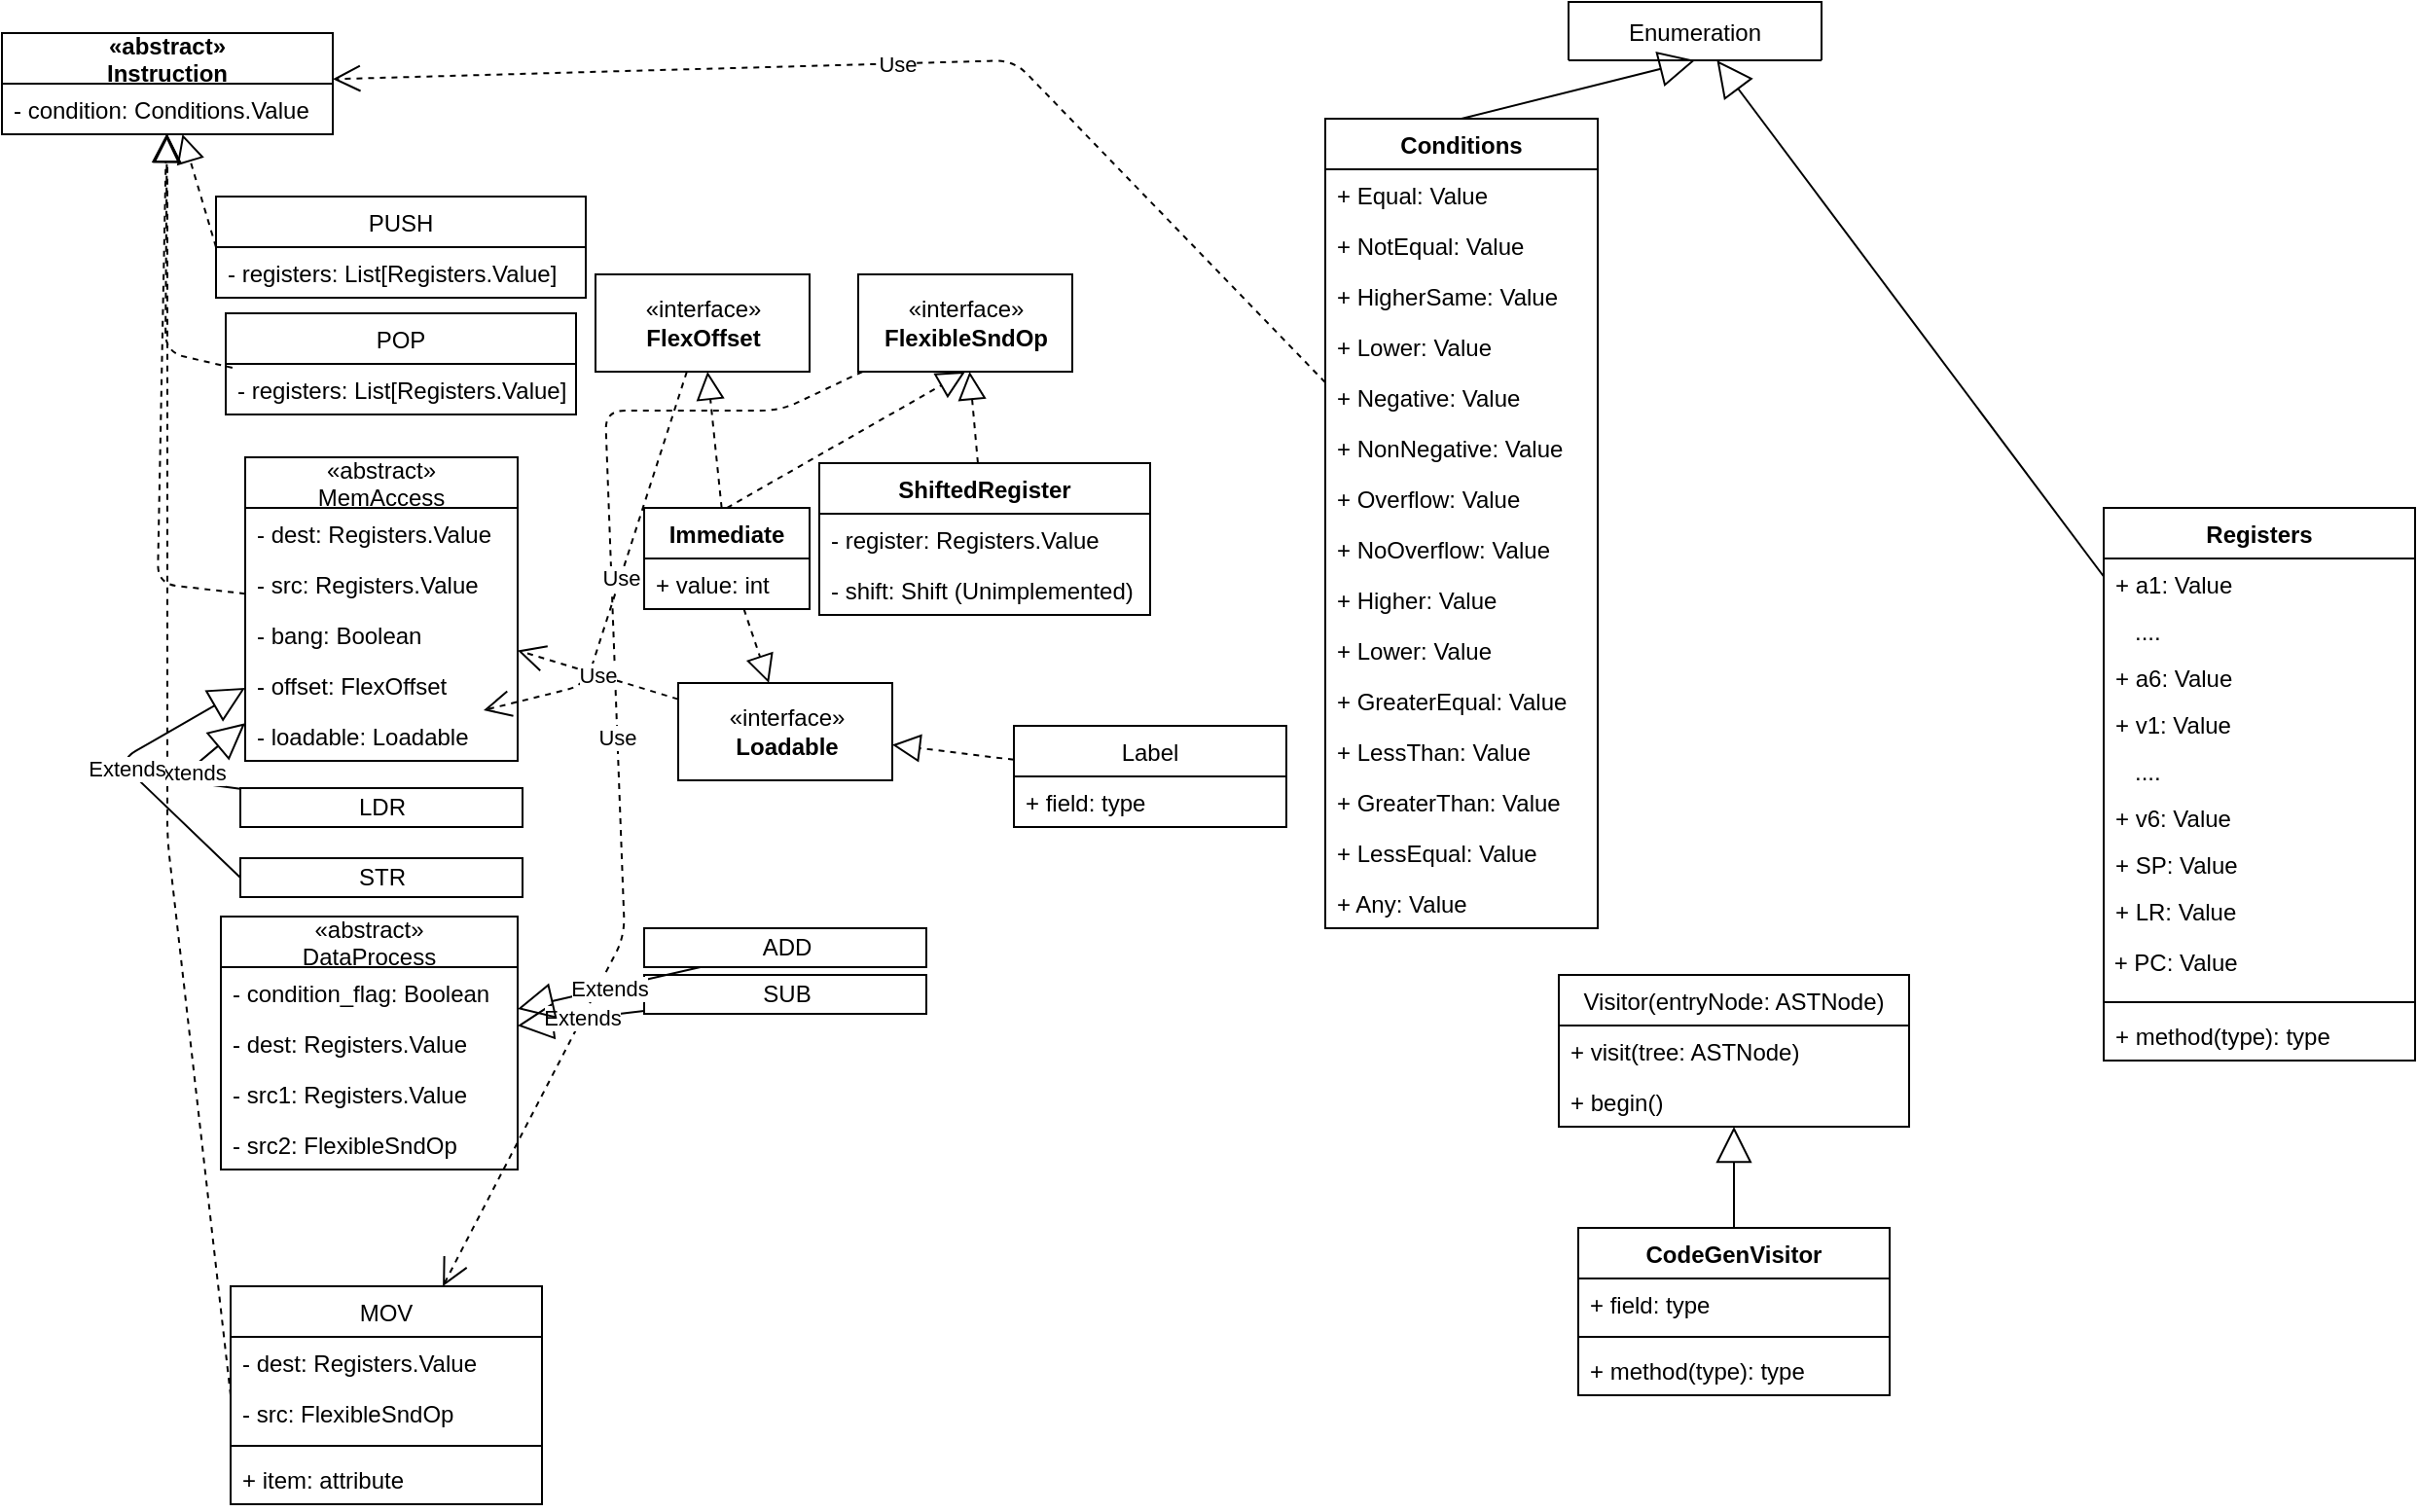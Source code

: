 <mxfile version="12.7.0" type="device"><diagram id="C5RBs43oDa-KdzZeNtuy" name="Page-1"><mxGraphModel dx="1355" dy="774" grid="1" gridSize="10" guides="1" tooltips="1" connect="1" arrows="1" fold="1" page="1" pageScale="1" pageWidth="1654" pageHeight="1169" math="0" shadow="0"><root><mxCell id="WIyWlLk6GJQsqaUBKTNV-0"/><mxCell id="WIyWlLk6GJQsqaUBKTNV-1" parent="WIyWlLk6GJQsqaUBKTNV-0"/><mxCell id="_o6cp8vwqHWBX1UMUUxe-0" value="CodeGenVisitor" style="swimlane;fontStyle=1;align=center;verticalAlign=top;childLayout=stackLayout;horizontal=1;startSize=26;horizontalStack=0;resizeParent=1;resizeParentMax=0;resizeLast=0;collapsible=1;marginBottom=0;" parent="WIyWlLk6GJQsqaUBKTNV-1" vertex="1"><mxGeometry x="810" y="640" width="160" height="86" as="geometry"/></mxCell><mxCell id="_o6cp8vwqHWBX1UMUUxe-1" value="+ field: type" style="text;strokeColor=none;fillColor=none;align=left;verticalAlign=top;spacingLeft=4;spacingRight=4;overflow=hidden;rotatable=0;points=[[0,0.5],[1,0.5]];portConstraint=eastwest;" parent="_o6cp8vwqHWBX1UMUUxe-0" vertex="1"><mxGeometry y="26" width="160" height="26" as="geometry"/></mxCell><mxCell id="_o6cp8vwqHWBX1UMUUxe-2" value="" style="line;strokeWidth=1;fillColor=none;align=left;verticalAlign=middle;spacingTop=-1;spacingLeft=3;spacingRight=3;rotatable=0;labelPosition=right;points=[];portConstraint=eastwest;" parent="_o6cp8vwqHWBX1UMUUxe-0" vertex="1"><mxGeometry y="52" width="160" height="8" as="geometry"/></mxCell><mxCell id="_o6cp8vwqHWBX1UMUUxe-3" value="+ method(type): type" style="text;strokeColor=none;fillColor=none;align=left;verticalAlign=top;spacingLeft=4;spacingRight=4;overflow=hidden;rotatable=0;points=[[0,0.5],[1,0.5]];portConstraint=eastwest;" parent="_o6cp8vwqHWBX1UMUUxe-0" vertex="1"><mxGeometry y="60" width="160" height="26" as="geometry"/></mxCell><mxCell id="_o6cp8vwqHWBX1UMUUxe-4" value="Visitor(entryNode: ASTNode)" style="swimlane;fontStyle=0;childLayout=stackLayout;horizontal=1;startSize=26;fillColor=none;horizontalStack=0;resizeParent=1;resizeParentMax=0;resizeLast=0;collapsible=1;marginBottom=0;" parent="WIyWlLk6GJQsqaUBKTNV-1" vertex="1"><mxGeometry x="800" y="510" width="180" height="78" as="geometry"/></mxCell><mxCell id="_o6cp8vwqHWBX1UMUUxe-5" value="+ visit(tree: ASTNode)" style="text;strokeColor=none;fillColor=none;align=left;verticalAlign=top;spacingLeft=4;spacingRight=4;overflow=hidden;rotatable=0;points=[[0,0.5],[1,0.5]];portConstraint=eastwest;" parent="_o6cp8vwqHWBX1UMUUxe-4" vertex="1"><mxGeometry y="26" width="180" height="26" as="geometry"/></mxCell><mxCell id="_o6cp8vwqHWBX1UMUUxe-6" value="+ begin()" style="text;strokeColor=none;fillColor=none;align=left;verticalAlign=top;spacingLeft=4;spacingRight=4;overflow=hidden;rotatable=0;points=[[0,0.5],[1,0.5]];portConstraint=eastwest;" parent="_o6cp8vwqHWBX1UMUUxe-4" vertex="1"><mxGeometry y="52" width="180" height="26" as="geometry"/></mxCell><mxCell id="_o6cp8vwqHWBX1UMUUxe-9" value="" style="endArrow=block;endSize=16;endFill=0;html=1;exitX=0.5;exitY=0;exitDx=0;exitDy=0;" parent="WIyWlLk6GJQsqaUBKTNV-1" source="_o6cp8vwqHWBX1UMUUxe-0" target="_o6cp8vwqHWBX1UMUUxe-6" edge="1"><mxGeometry width="160" relative="1" as="geometry"><mxPoint x="390" y="270" as="sourcePoint"/><mxPoint x="300" y="430" as="targetPoint"/></mxGeometry></mxCell><mxCell id="_o6cp8vwqHWBX1UMUUxe-14" value="Registers" style="swimlane;fontStyle=1;align=center;verticalAlign=top;childLayout=stackLayout;horizontal=1;startSize=26;horizontalStack=0;resizeParent=1;resizeParentMax=0;resizeLast=0;collapsible=1;marginBottom=0;" parent="WIyWlLk6GJQsqaUBKTNV-1" vertex="1"><mxGeometry x="1080" y="270" width="160" height="284" as="geometry"/></mxCell><mxCell id="_o6cp8vwqHWBX1UMUUxe-15" value="+ a1: Value" style="text;strokeColor=none;fillColor=none;align=left;verticalAlign=top;spacingLeft=4;spacingRight=4;overflow=hidden;rotatable=0;points=[[0,0.5],[1,0.5]];portConstraint=eastwest;" parent="_o6cp8vwqHWBX1UMUUxe-14" vertex="1"><mxGeometry y="26" width="160" height="24" as="geometry"/></mxCell><mxCell id="_o6cp8vwqHWBX1UMUUxe-28" value="   ...." style="text;strokeColor=none;fillColor=none;align=left;verticalAlign=top;spacingLeft=4;spacingRight=4;overflow=hidden;rotatable=0;points=[[0,0.5],[1,0.5]];portConstraint=eastwest;" parent="_o6cp8vwqHWBX1UMUUxe-14" vertex="1"><mxGeometry y="50" width="160" height="24" as="geometry"/></mxCell><mxCell id="_o6cp8vwqHWBX1UMUUxe-26" value="+ a6: Value" style="text;strokeColor=none;fillColor=none;align=left;verticalAlign=top;spacingLeft=4;spacingRight=4;overflow=hidden;rotatable=0;points=[[0,0.5],[1,0.5]];portConstraint=eastwest;" parent="_o6cp8vwqHWBX1UMUUxe-14" vertex="1"><mxGeometry y="74" width="160" height="24" as="geometry"/></mxCell><mxCell id="_o6cp8vwqHWBX1UMUUxe-29" value="+ v1: Value" style="text;strokeColor=none;fillColor=none;align=left;verticalAlign=top;spacingLeft=4;spacingRight=4;overflow=hidden;rotatable=0;points=[[0,0.5],[1,0.5]];portConstraint=eastwest;" parent="_o6cp8vwqHWBX1UMUUxe-14" vertex="1"><mxGeometry y="98" width="160" height="24" as="geometry"/></mxCell><mxCell id="_o6cp8vwqHWBX1UMUUxe-25" value="   ...." style="text;strokeColor=none;fillColor=none;align=left;verticalAlign=top;spacingLeft=4;spacingRight=4;overflow=hidden;rotatable=0;points=[[0,0.5],[1,0.5]];portConstraint=eastwest;" parent="_o6cp8vwqHWBX1UMUUxe-14" vertex="1"><mxGeometry y="122" width="160" height="24" as="geometry"/></mxCell><mxCell id="_o6cp8vwqHWBX1UMUUxe-27" value="+ v6: Value" style="text;strokeColor=none;fillColor=none;align=left;verticalAlign=top;spacingLeft=4;spacingRight=4;overflow=hidden;rotatable=0;points=[[0,0.5],[1,0.5]];portConstraint=eastwest;" parent="_o6cp8vwqHWBX1UMUUxe-14" vertex="1"><mxGeometry y="146" width="160" height="24" as="geometry"/></mxCell><mxCell id="_o6cp8vwqHWBX1UMUUxe-30" value="+ SP: Value" style="text;strokeColor=none;fillColor=none;align=left;verticalAlign=top;spacingLeft=4;spacingRight=4;overflow=hidden;rotatable=0;points=[[0,0.5],[1,0.5]];portConstraint=eastwest;" parent="_o6cp8vwqHWBX1UMUUxe-14" vertex="1"><mxGeometry y="170" width="160" height="24" as="geometry"/></mxCell><mxCell id="_o6cp8vwqHWBX1UMUUxe-36" value="+ LR: Value" style="text;strokeColor=none;fillColor=none;align=left;verticalAlign=top;spacingLeft=4;spacingRight=4;overflow=hidden;rotatable=0;points=[[0,0.5],[1,0.5]];portConstraint=eastwest;" parent="_o6cp8vwqHWBX1UMUUxe-14" vertex="1"><mxGeometry y="194" width="160" height="26" as="geometry"/></mxCell><mxCell id="_o6cp8vwqHWBX1UMUUxe-37" value="&amp;nbsp;+ PC: Value" style="text;html=1;" parent="_o6cp8vwqHWBX1UMUUxe-14" vertex="1"><mxGeometry y="220" width="160" height="30" as="geometry"/></mxCell><mxCell id="_o6cp8vwqHWBX1UMUUxe-16" value="" style="line;strokeWidth=1;fillColor=none;align=left;verticalAlign=middle;spacingTop=-1;spacingLeft=3;spacingRight=3;rotatable=0;labelPosition=right;points=[];portConstraint=eastwest;" parent="_o6cp8vwqHWBX1UMUUxe-14" vertex="1"><mxGeometry y="250" width="160" height="8" as="geometry"/></mxCell><mxCell id="_o6cp8vwqHWBX1UMUUxe-17" value="+ method(type): type" style="text;strokeColor=none;fillColor=none;align=left;verticalAlign=top;spacingLeft=4;spacingRight=4;overflow=hidden;rotatable=0;points=[[0,0.5],[1,0.5]];portConstraint=eastwest;" parent="_o6cp8vwqHWBX1UMUUxe-14" vertex="1"><mxGeometry y="258" width="160" height="26" as="geometry"/></mxCell><mxCell id="_o6cp8vwqHWBX1UMUUxe-18" value="Enumeration" style="swimlane;fontStyle=0;childLayout=stackLayout;horizontal=1;startSize=52;fillColor=none;horizontalStack=0;resizeParent=1;resizeParentMax=0;resizeLast=0;collapsible=1;marginBottom=0;" parent="WIyWlLk6GJQsqaUBKTNV-1" vertex="1"><mxGeometry x="805" y="10" width="130" height="30" as="geometry"><mxRectangle x="585" y="124" width="100" height="52" as="alternateBounds"/></mxGeometry></mxCell><mxCell id="_o6cp8vwqHWBX1UMUUxe-22" value="" style="endArrow=block;endSize=16;endFill=0;html=1;" parent="WIyWlLk6GJQsqaUBKTNV-1" source="_o6cp8vwqHWBX1UMUUxe-14" target="_o6cp8vwqHWBX1UMUUxe-18" edge="1"><mxGeometry width="160" relative="1" as="geometry"><mxPoint x="669.5" y="221" as="sourcePoint"/><mxPoint x="720" y="190" as="targetPoint"/></mxGeometry></mxCell><mxCell id="_o6cp8vwqHWBX1UMUUxe-32" value="PUSH" style="swimlane;fontStyle=0;childLayout=stackLayout;horizontal=1;startSize=26;fillColor=none;horizontalStack=0;resizeParent=1;resizeParentMax=0;resizeLast=0;collapsible=1;marginBottom=0;" parent="WIyWlLk6GJQsqaUBKTNV-1" vertex="1"><mxGeometry x="110" y="110" width="190" height="52" as="geometry"/></mxCell><mxCell id="_o6cp8vwqHWBX1UMUUxe-33" value="- registers: List[Registers.Value]" style="text;strokeColor=none;fillColor=none;align=left;verticalAlign=top;spacingLeft=4;spacingRight=4;overflow=hidden;rotatable=0;points=[[0,0.5],[1,0.5]];portConstraint=eastwest;" parent="_o6cp8vwqHWBX1UMUUxe-32" vertex="1"><mxGeometry y="26" width="190" height="26" as="geometry"/></mxCell><mxCell id="_o6cp8vwqHWBX1UMUUxe-47" value="" style="endArrow=block;dashed=1;endFill=0;endSize=12;html=1;exitX=0;exitY=0.5;exitDx=0;exitDy=0;" parent="WIyWlLk6GJQsqaUBKTNV-1" source="_o6cp8vwqHWBX1UMUUxe-32" target="_o6cp8vwqHWBX1UMUUxe-86" edge="1"><mxGeometry width="160" relative="1" as="geometry"><mxPoint x="100" y="255" as="sourcePoint"/><mxPoint x="71.96" y="103.012" as="targetPoint"/><Array as="points"/></mxGeometry></mxCell><mxCell id="_o6cp8vwqHWBX1UMUUxe-55" value="" style="endArrow=block;dashed=1;endFill=0;endSize=12;html=1;exitX=0.019;exitY=0.077;exitDx=0;exitDy=0;exitPerimeter=0;" parent="WIyWlLk6GJQsqaUBKTNV-1" source="_o6cp8vwqHWBX1UMUUxe-58" target="_o6cp8vwqHWBX1UMUUxe-86" edge="1"><mxGeometry width="160" relative="1" as="geometry"><mxPoint x="65" y="380" as="sourcePoint"/><mxPoint x="70" y="104" as="targetPoint"/><Array as="points"><mxPoint x="84" y="190"/></Array></mxGeometry></mxCell><mxCell id="_o6cp8vwqHWBX1UMUUxe-57" value="POP" style="swimlane;fontStyle=0;childLayout=stackLayout;horizontal=1;startSize=26;fillColor=none;horizontalStack=0;resizeParent=1;resizeParentMax=0;resizeLast=0;collapsible=1;marginBottom=0;" parent="WIyWlLk6GJQsqaUBKTNV-1" vertex="1"><mxGeometry x="115" y="170" width="180" height="52" as="geometry"/></mxCell><mxCell id="_o6cp8vwqHWBX1UMUUxe-58" value="- registers: List[Registers.Value]" style="text;strokeColor=none;fillColor=none;align=left;verticalAlign=top;spacingLeft=4;spacingRight=4;overflow=hidden;rotatable=0;points=[[0,0.5],[1,0.5]];portConstraint=eastwest;" parent="_o6cp8vwqHWBX1UMUUxe-57" vertex="1"><mxGeometry y="26" width="180" height="26" as="geometry"/></mxCell><mxCell id="_o6cp8vwqHWBX1UMUUxe-59" value="MOV" style="swimlane;fontStyle=0;childLayout=stackLayout;horizontal=1;startSize=26;fillColor=none;horizontalStack=0;resizeParent=1;resizeParentMax=0;resizeLast=0;collapsible=1;marginBottom=0;" parent="WIyWlLk6GJQsqaUBKTNV-1" vertex="1"><mxGeometry x="117.5" y="670" width="160" height="112" as="geometry"/></mxCell><mxCell id="_o6cp8vwqHWBX1UMUUxe-62" value="- dest: Registers.Value" style="text;strokeColor=none;fillColor=none;align=left;verticalAlign=top;spacingLeft=4;spacingRight=4;overflow=hidden;rotatable=0;points=[[0,0.5],[1,0.5]];portConstraint=eastwest;" parent="_o6cp8vwqHWBX1UMUUxe-59" vertex="1"><mxGeometry y="26" width="160" height="26" as="geometry"/></mxCell><mxCell id="_o6cp8vwqHWBX1UMUUxe-60" value="- src: FlexibleSndOp" style="text;strokeColor=none;fillColor=none;align=left;verticalAlign=top;spacingLeft=4;spacingRight=4;overflow=hidden;rotatable=0;points=[[0,0.5],[1,0.5]];portConstraint=eastwest;" parent="_o6cp8vwqHWBX1UMUUxe-59" vertex="1"><mxGeometry y="52" width="160" height="26" as="geometry"/></mxCell><mxCell id="_o6cp8vwqHWBX1UMUUxe-66" value="" style="line;strokeWidth=1;fillColor=none;align=left;verticalAlign=middle;spacingTop=-1;spacingLeft=3;spacingRight=3;rotatable=0;labelPosition=right;points=[];portConstraint=eastwest;" parent="_o6cp8vwqHWBX1UMUUxe-59" vertex="1"><mxGeometry y="78" width="160" height="8" as="geometry"/></mxCell><mxCell id="_o6cp8vwqHWBX1UMUUxe-67" value="+ item: attribute" style="text;strokeColor=none;fillColor=none;align=left;verticalAlign=top;spacingLeft=4;spacingRight=4;overflow=hidden;rotatable=0;points=[[0,0.5],[1,0.5]];portConstraint=eastwest;" parent="_o6cp8vwqHWBX1UMUUxe-59" vertex="1"><mxGeometry y="86" width="160" height="26" as="geometry"/></mxCell><mxCell id="_o6cp8vwqHWBX1UMUUxe-61" value="" style="endArrow=block;dashed=1;endFill=0;endSize=12;html=1;exitX=0;exitY=0.5;exitDx=0;exitDy=0;" parent="WIyWlLk6GJQsqaUBKTNV-1" source="_o6cp8vwqHWBX1UMUUxe-59" target="_o6cp8vwqHWBX1UMUUxe-86" edge="1"><mxGeometry width="160" relative="1" as="geometry"><mxPoint x="10" y="440" as="sourcePoint"/><mxPoint x="69.02" y="110.006" as="targetPoint"/><Array as="points"><mxPoint x="85" y="440"/></Array></mxGeometry></mxCell><mxCell id="_o6cp8vwqHWBX1UMUUxe-64" value="«interface»&lt;br&gt;&lt;b&gt;FlexibleSndOp&lt;/b&gt;" style="html=1;" parent="WIyWlLk6GJQsqaUBKTNV-1" vertex="1"><mxGeometry x="440" y="150" width="110" height="50" as="geometry"/></mxCell><mxCell id="_o6cp8vwqHWBX1UMUUxe-68" value="Conditions" style="swimlane;fontStyle=1;childLayout=stackLayout;horizontal=1;startSize=26;fillColor=none;horizontalStack=0;resizeParent=1;resizeParentMax=0;resizeLast=0;collapsible=1;marginBottom=0;" parent="WIyWlLk6GJQsqaUBKTNV-1" vertex="1"><mxGeometry x="680" y="70" width="140" height="416" as="geometry"/></mxCell><mxCell id="_o6cp8vwqHWBX1UMUUxe-69" value="+ Equal: Value" style="text;strokeColor=none;fillColor=none;align=left;verticalAlign=top;spacingLeft=4;spacingRight=4;overflow=hidden;rotatable=0;points=[[0,0.5],[1,0.5]];portConstraint=eastwest;" parent="_o6cp8vwqHWBX1UMUUxe-68" vertex="1"><mxGeometry y="26" width="140" height="26" as="geometry"/></mxCell><mxCell id="_o6cp8vwqHWBX1UMUUxe-70" value="+ NotEqual: Value" style="text;strokeColor=none;fillColor=none;align=left;verticalAlign=top;spacingLeft=4;spacingRight=4;overflow=hidden;rotatable=0;points=[[0,0.5],[1,0.5]];portConstraint=eastwest;" parent="_o6cp8vwqHWBX1UMUUxe-68" vertex="1"><mxGeometry y="52" width="140" height="26" as="geometry"/></mxCell><mxCell id="_o6cp8vwqHWBX1UMUUxe-71" value="+ HigherSame: Value" style="text;strokeColor=none;fillColor=none;align=left;verticalAlign=top;spacingLeft=4;spacingRight=4;overflow=hidden;rotatable=0;points=[[0,0.5],[1,0.5]];portConstraint=eastwest;" parent="_o6cp8vwqHWBX1UMUUxe-68" vertex="1"><mxGeometry y="78" width="140" height="26" as="geometry"/></mxCell><mxCell id="_o6cp8vwqHWBX1UMUUxe-74" value="+ Lower: Value" style="text;strokeColor=none;fillColor=none;align=left;verticalAlign=top;spacingLeft=4;spacingRight=4;overflow=hidden;rotatable=0;points=[[0,0.5],[1,0.5]];portConstraint=eastwest;" parent="_o6cp8vwqHWBX1UMUUxe-68" vertex="1"><mxGeometry y="104" width="140" height="26" as="geometry"/></mxCell><mxCell id="_o6cp8vwqHWBX1UMUUxe-75" value="+ Negative: Value" style="text;strokeColor=none;fillColor=none;align=left;verticalAlign=top;spacingLeft=4;spacingRight=4;overflow=hidden;rotatable=0;points=[[0,0.5],[1,0.5]];portConstraint=eastwest;" parent="_o6cp8vwqHWBX1UMUUxe-68" vertex="1"><mxGeometry y="130" width="140" height="26" as="geometry"/></mxCell><mxCell id="_o6cp8vwqHWBX1UMUUxe-76" value="+ NonNegative: Value" style="text;strokeColor=none;fillColor=none;align=left;verticalAlign=top;spacingLeft=4;spacingRight=4;overflow=hidden;rotatable=0;points=[[0,0.5],[1,0.5]];portConstraint=eastwest;" parent="_o6cp8vwqHWBX1UMUUxe-68" vertex="1"><mxGeometry y="156" width="140" height="26" as="geometry"/></mxCell><mxCell id="_o6cp8vwqHWBX1UMUUxe-77" value="+ Overflow: Value" style="text;strokeColor=none;fillColor=none;align=left;verticalAlign=top;spacingLeft=4;spacingRight=4;overflow=hidden;rotatable=0;points=[[0,0.5],[1,0.5]];portConstraint=eastwest;" parent="_o6cp8vwqHWBX1UMUUxe-68" vertex="1"><mxGeometry y="182" width="140" height="26" as="geometry"/></mxCell><mxCell id="_o6cp8vwqHWBX1UMUUxe-78" value="+ NoOverflow: Value" style="text;strokeColor=none;fillColor=none;align=left;verticalAlign=top;spacingLeft=4;spacingRight=4;overflow=hidden;rotatable=0;points=[[0,0.5],[1,0.5]];portConstraint=eastwest;" parent="_o6cp8vwqHWBX1UMUUxe-68" vertex="1"><mxGeometry y="208" width="140" height="26" as="geometry"/></mxCell><mxCell id="_o6cp8vwqHWBX1UMUUxe-79" value="+ Higher: Value" style="text;strokeColor=none;fillColor=none;align=left;verticalAlign=top;spacingLeft=4;spacingRight=4;overflow=hidden;rotatable=0;points=[[0,0.5],[1,0.5]];portConstraint=eastwest;" parent="_o6cp8vwqHWBX1UMUUxe-68" vertex="1"><mxGeometry y="234" width="140" height="26" as="geometry"/></mxCell><mxCell id="_o6cp8vwqHWBX1UMUUxe-80" value="+ Lower: Value" style="text;strokeColor=none;fillColor=none;align=left;verticalAlign=top;spacingLeft=4;spacingRight=4;overflow=hidden;rotatable=0;points=[[0,0.5],[1,0.5]];portConstraint=eastwest;" parent="_o6cp8vwqHWBX1UMUUxe-68" vertex="1"><mxGeometry y="260" width="140" height="26" as="geometry"/></mxCell><mxCell id="_o6cp8vwqHWBX1UMUUxe-81" value="+ GreaterEqual: Value" style="text;strokeColor=none;fillColor=none;align=left;verticalAlign=top;spacingLeft=4;spacingRight=4;overflow=hidden;rotatable=0;points=[[0,0.5],[1,0.5]];portConstraint=eastwest;" parent="_o6cp8vwqHWBX1UMUUxe-68" vertex="1"><mxGeometry y="286" width="140" height="26" as="geometry"/></mxCell><mxCell id="_o6cp8vwqHWBX1UMUUxe-82" value="+ LessThan: Value" style="text;strokeColor=none;fillColor=none;align=left;verticalAlign=top;spacingLeft=4;spacingRight=4;overflow=hidden;rotatable=0;points=[[0,0.5],[1,0.5]];portConstraint=eastwest;" parent="_o6cp8vwqHWBX1UMUUxe-68" vertex="1"><mxGeometry y="312" width="140" height="26" as="geometry"/></mxCell><mxCell id="_o6cp8vwqHWBX1UMUUxe-83" value="+ GreaterThan: Value" style="text;strokeColor=none;fillColor=none;align=left;verticalAlign=top;spacingLeft=4;spacingRight=4;overflow=hidden;rotatable=0;points=[[0,0.5],[1,0.5]];portConstraint=eastwest;" parent="_o6cp8vwqHWBX1UMUUxe-68" vertex="1"><mxGeometry y="338" width="140" height="26" as="geometry"/></mxCell><mxCell id="_o6cp8vwqHWBX1UMUUxe-84" value="+ LessEqual: Value" style="text;strokeColor=none;fillColor=none;align=left;verticalAlign=top;spacingLeft=4;spacingRight=4;overflow=hidden;rotatable=0;points=[[0,0.5],[1,0.5]];portConstraint=eastwest;" parent="_o6cp8vwqHWBX1UMUUxe-68" vertex="1"><mxGeometry y="364" width="140" height="26" as="geometry"/></mxCell><mxCell id="_o6cp8vwqHWBX1UMUUxe-85" value="+ Any: Value" style="text;strokeColor=none;fillColor=none;align=left;verticalAlign=top;spacingLeft=4;spacingRight=4;overflow=hidden;rotatable=0;points=[[0,0.5],[1,0.5]];portConstraint=eastwest;" parent="_o6cp8vwqHWBX1UMUUxe-68" vertex="1"><mxGeometry y="390" width="140" height="26" as="geometry"/></mxCell><mxCell id="_o6cp8vwqHWBX1UMUUxe-73" value="" style="endArrow=block;endSize=16;endFill=0;html=1;entryX=0.5;entryY=1;entryDx=0;entryDy=0;exitX=0.5;exitY=0;exitDx=0;exitDy=0;" parent="WIyWlLk6GJQsqaUBKTNV-1" source="_o6cp8vwqHWBX1UMUUxe-68" target="_o6cp8vwqHWBX1UMUUxe-18" edge="1"><mxGeometry width="160" relative="1" as="geometry"><mxPoint x="730" y="120" as="sourcePoint"/><mxPoint x="730" y="70" as="targetPoint"/></mxGeometry></mxCell><mxCell id="_o6cp8vwqHWBX1UMUUxe-86" value="«abstract»&#10;Instruction" style="swimlane;fontStyle=1;childLayout=stackLayout;horizontal=1;startSize=26;fillColor=none;horizontalStack=0;resizeParent=1;resizeParentMax=0;resizeLast=0;collapsible=1;marginBottom=0;" parent="WIyWlLk6GJQsqaUBKTNV-1" vertex="1"><mxGeometry y="26" width="170" height="52" as="geometry"/></mxCell><mxCell id="_o6cp8vwqHWBX1UMUUxe-87" value="- condition: Conditions.Value" style="text;strokeColor=none;fillColor=none;align=left;verticalAlign=top;spacingLeft=4;spacingRight=4;overflow=hidden;rotatable=0;points=[[0,0.5],[1,0.5]];portConstraint=eastwest;" parent="_o6cp8vwqHWBX1UMUUxe-86" vertex="1"><mxGeometry y="26" width="170" height="26" as="geometry"/></mxCell><mxCell id="_o6cp8vwqHWBX1UMUUxe-90" value="Use" style="endArrow=open;endSize=12;dashed=1;html=1;" parent="WIyWlLk6GJQsqaUBKTNV-1" source="_o6cp8vwqHWBX1UMUUxe-68" target="_o6cp8vwqHWBX1UMUUxe-86" edge="1"><mxGeometry width="160" relative="1" as="geometry"><mxPoint x="550" y="110" as="sourcePoint"/><mxPoint x="550" y="62" as="targetPoint"/><Array as="points"><mxPoint x="520" y="40"/></Array></mxGeometry></mxCell><mxCell id="_o6cp8vwqHWBX1UMUUxe-91" value="Immediate" style="swimlane;fontStyle=1;align=center;verticalAlign=top;childLayout=stackLayout;horizontal=1;startSize=26;horizontalStack=0;resizeParent=1;resizeParentMax=0;resizeLast=0;collapsible=1;marginBottom=0;" parent="WIyWlLk6GJQsqaUBKTNV-1" vertex="1"><mxGeometry x="330" y="270" width="85" height="52" as="geometry"><mxRectangle x="330" y="270" width="90" height="26" as="alternateBounds"/></mxGeometry></mxCell><mxCell id="_o6cp8vwqHWBX1UMUUxe-92" value="+ value: int" style="text;strokeColor=none;fillColor=none;align=left;verticalAlign=top;spacingLeft=4;spacingRight=4;overflow=hidden;rotatable=0;points=[[0,0.5],[1,0.5]];portConstraint=eastwest;" parent="_o6cp8vwqHWBX1UMUUxe-91" vertex="1"><mxGeometry y="26" width="85" height="26" as="geometry"/></mxCell><mxCell id="_o6cp8vwqHWBX1UMUUxe-95" value="" style="endArrow=block;dashed=1;endFill=0;endSize=12;html=1;entryX=0.5;entryY=1;entryDx=0;entryDy=0;exitX=0.5;exitY=0;exitDx=0;exitDy=0;" parent="WIyWlLk6GJQsqaUBKTNV-1" source="_o6cp8vwqHWBX1UMUUxe-91" target="_o6cp8vwqHWBX1UMUUxe-64" edge="1"><mxGeometry width="160" relative="1" as="geometry"><mxPoint x="315" y="257.5" as="sourcePoint"/><mxPoint x="475" y="257.5" as="targetPoint"/></mxGeometry></mxCell><mxCell id="_o6cp8vwqHWBX1UMUUxe-97" value="Use" style="endArrow=open;endSize=12;dashed=1;html=1;" parent="WIyWlLk6GJQsqaUBKTNV-1" source="_o6cp8vwqHWBX1UMUUxe-64" target="_o6cp8vwqHWBX1UMUUxe-59" edge="1"><mxGeometry width="160" relative="1" as="geometry"><mxPoint x="210" y="420" as="sourcePoint"/><mxPoint x="370" y="420" as="targetPoint"/><Array as="points"><mxPoint x="400" y="220"/><mxPoint x="310" y="220"/><mxPoint x="320" y="490"/></Array></mxGeometry></mxCell><mxCell id="_o6cp8vwqHWBX1UMUUxe-99" value="ShiftedRegister" style="swimlane;fontStyle=1;childLayout=stackLayout;horizontal=1;startSize=26;fillColor=none;horizontalStack=0;resizeParent=1;resizeParentMax=0;resizeLast=0;collapsible=1;marginBottom=0;" parent="WIyWlLk6GJQsqaUBKTNV-1" vertex="1"><mxGeometry x="420" y="247" width="170" height="78" as="geometry"/></mxCell><mxCell id="_o6cp8vwqHWBX1UMUUxe-100" value="- register: Registers.Value" style="text;strokeColor=none;fillColor=none;align=left;verticalAlign=top;spacingLeft=4;spacingRight=4;overflow=hidden;rotatable=0;points=[[0,0.5],[1,0.5]];portConstraint=eastwest;" parent="_o6cp8vwqHWBX1UMUUxe-99" vertex="1"><mxGeometry y="26" width="170" height="26" as="geometry"/></mxCell><mxCell id="_o6cp8vwqHWBX1UMUUxe-101" value="- shift: Shift (Unimplemented)" style="text;strokeColor=none;fillColor=none;align=left;verticalAlign=top;spacingLeft=4;spacingRight=4;overflow=hidden;rotatable=0;points=[[0,0.5],[1,0.5]];portConstraint=eastwest;" parent="_o6cp8vwqHWBX1UMUUxe-99" vertex="1"><mxGeometry y="52" width="170" height="26" as="geometry"/></mxCell><mxCell id="_o6cp8vwqHWBX1UMUUxe-103" value="" style="endArrow=block;dashed=1;endFill=0;endSize=12;html=1;" parent="WIyWlLk6GJQsqaUBKTNV-1" source="_o6cp8vwqHWBX1UMUUxe-99" target="_o6cp8vwqHWBX1UMUUxe-64" edge="1"><mxGeometry width="160" relative="1" as="geometry"><mxPoint x="415" y="410" as="sourcePoint"/><mxPoint x="415" y="148" as="targetPoint"/></mxGeometry></mxCell><mxCell id="r9SOxxjKzirzOXoIj6W5-0" value="«abstract»&#10;MemAccess" style="swimlane;fontStyle=0;childLayout=stackLayout;horizontal=1;startSize=26;fillColor=none;horizontalStack=0;resizeParent=1;resizeParentMax=0;resizeLast=0;collapsible=1;marginBottom=0;" vertex="1" parent="WIyWlLk6GJQsqaUBKTNV-1"><mxGeometry x="125" y="244" width="140" height="156" as="geometry"/></mxCell><mxCell id="r9SOxxjKzirzOXoIj6W5-1" value="- dest: Registers.Value" style="text;strokeColor=none;fillColor=none;align=left;verticalAlign=top;spacingLeft=4;spacingRight=4;overflow=hidden;rotatable=0;points=[[0,0.5],[1,0.5]];portConstraint=eastwest;" vertex="1" parent="r9SOxxjKzirzOXoIj6W5-0"><mxGeometry y="26" width="140" height="26" as="geometry"/></mxCell><mxCell id="r9SOxxjKzirzOXoIj6W5-3" value="- src: Registers.Value" style="text;strokeColor=none;fillColor=none;align=left;verticalAlign=top;spacingLeft=4;spacingRight=4;overflow=hidden;rotatable=0;points=[[0,0.5],[1,0.5]];portConstraint=eastwest;" vertex="1" parent="r9SOxxjKzirzOXoIj6W5-0"><mxGeometry y="52" width="140" height="26" as="geometry"/></mxCell><mxCell id="r9SOxxjKzirzOXoIj6W5-2" value="- bang: Boolean" style="text;strokeColor=none;fillColor=none;align=left;verticalAlign=top;spacingLeft=4;spacingRight=4;overflow=hidden;rotatable=0;points=[[0,0.5],[1,0.5]];portConstraint=eastwest;" vertex="1" parent="r9SOxxjKzirzOXoIj6W5-0"><mxGeometry y="78" width="140" height="26" as="geometry"/></mxCell><mxCell id="r9SOxxjKzirzOXoIj6W5-37" value="- offset: FlexOffset" style="text;strokeColor=none;fillColor=none;align=left;verticalAlign=top;spacingLeft=4;spacingRight=4;overflow=hidden;rotatable=0;points=[[0,0.5],[1,0.5]];portConstraint=eastwest;" vertex="1" parent="r9SOxxjKzirzOXoIj6W5-0"><mxGeometry y="104" width="140" height="26" as="geometry"/></mxCell><mxCell id="r9SOxxjKzirzOXoIj6W5-6" value="- loadable: Loadable" style="text;strokeColor=none;fillColor=none;align=left;verticalAlign=top;spacingLeft=4;spacingRight=4;overflow=hidden;rotatable=0;points=[[0,0.5],[1,0.5]];portConstraint=eastwest;" vertex="1" parent="r9SOxxjKzirzOXoIj6W5-0"><mxGeometry y="130" width="140" height="26" as="geometry"/></mxCell><mxCell id="r9SOxxjKzirzOXoIj6W5-5" value="" style="endArrow=block;dashed=1;endFill=0;endSize=12;html=1;" edge="1" parent="WIyWlLk6GJQsqaUBKTNV-1" source="r9SOxxjKzirzOXoIj6W5-0" target="_o6cp8vwqHWBX1UMUUxe-86"><mxGeometry width="160" relative="1" as="geometry"><mxPoint x="135" y="526" as="sourcePoint"/><mxPoint x="97.241" y="88" as="targetPoint"/><Array as="points"><mxPoint x="80" y="309"/></Array></mxGeometry></mxCell><mxCell id="r9SOxxjKzirzOXoIj6W5-7" value="«interface»&lt;br&gt;&lt;b&gt;FlexOffset&lt;/b&gt;" style="html=1;" vertex="1" parent="WIyWlLk6GJQsqaUBKTNV-1"><mxGeometry x="305" y="150" width="110" height="50" as="geometry"/></mxCell><mxCell id="r9SOxxjKzirzOXoIj6W5-12" value="" style="endArrow=block;dashed=1;endFill=0;endSize=12;html=1;" edge="1" parent="WIyWlLk6GJQsqaUBKTNV-1" source="_o6cp8vwqHWBX1UMUUxe-91" target="r9SOxxjKzirzOXoIj6W5-7"><mxGeometry width="160" relative="1" as="geometry"><mxPoint x="10" y="750" as="sourcePoint"/><mxPoint x="170" y="750" as="targetPoint"/></mxGeometry></mxCell><mxCell id="r9SOxxjKzirzOXoIj6W5-13" value="Use" style="endArrow=open;endSize=12;dashed=1;html=1;" edge="1" parent="WIyWlLk6GJQsqaUBKTNV-1" source="r9SOxxjKzirzOXoIj6W5-7" target="r9SOxxjKzirzOXoIj6W5-6"><mxGeometry width="160" relative="1" as="geometry"><mxPoint x="10" y="750" as="sourcePoint"/><mxPoint x="170" y="750" as="targetPoint"/><Array as="points"><mxPoint x="300" y="361"/></Array></mxGeometry></mxCell><mxCell id="r9SOxxjKzirzOXoIj6W5-20" value="LDR" style="html=1;" vertex="1" parent="WIyWlLk6GJQsqaUBKTNV-1"><mxGeometry x="122.5" y="414" width="145" height="20" as="geometry"/></mxCell><mxCell id="r9SOxxjKzirzOXoIj6W5-21" value="Extends" style="endArrow=block;endSize=16;endFill=0;html=1;" edge="1" parent="WIyWlLk6GJQsqaUBKTNV-1" source="r9SOxxjKzirzOXoIj6W5-20" target="r9SOxxjKzirzOXoIj6W5-0"><mxGeometry width="160" relative="1" as="geometry"><mxPoint x="10" y="750" as="sourcePoint"/><mxPoint x="170" y="750" as="targetPoint"/><Array as="points"><mxPoint x="90" y="410"/></Array></mxGeometry></mxCell><mxCell id="r9SOxxjKzirzOXoIj6W5-22" value="STR" style="html=1;" vertex="1" parent="WIyWlLk6GJQsqaUBKTNV-1"><mxGeometry x="122.5" y="450" width="145" height="20" as="geometry"/></mxCell><mxCell id="r9SOxxjKzirzOXoIj6W5-23" value="Extends" style="endArrow=block;endSize=16;endFill=0;html=1;exitX=0;exitY=0.5;exitDx=0;exitDy=0;" edge="1" parent="WIyWlLk6GJQsqaUBKTNV-1" source="r9SOxxjKzirzOXoIj6W5-22" target="r9SOxxjKzirzOXoIj6W5-0"><mxGeometry width="160" relative="1" as="geometry"><mxPoint x="135" y="416.744" as="sourcePoint"/><mxPoint x="137.426" y="384" as="targetPoint"/><Array as="points"><mxPoint x="60" y="400"/></Array></mxGeometry></mxCell><mxCell id="r9SOxxjKzirzOXoIj6W5-24" value="«abstract»&#10;DataProcess" style="swimlane;fontStyle=0;childLayout=stackLayout;horizontal=1;startSize=26;fillColor=none;horizontalStack=0;resizeParent=1;resizeParentMax=0;resizeLast=0;collapsible=1;marginBottom=0;" vertex="1" parent="WIyWlLk6GJQsqaUBKTNV-1"><mxGeometry x="112.5" y="480" width="152.5" height="130" as="geometry"/></mxCell><mxCell id="r9SOxxjKzirzOXoIj6W5-29" value="- condition_flag: Boolean" style="text;strokeColor=none;fillColor=none;align=left;verticalAlign=top;spacingLeft=4;spacingRight=4;overflow=hidden;rotatable=0;points=[[0,0.5],[1,0.5]];portConstraint=eastwest;" vertex="1" parent="r9SOxxjKzirzOXoIj6W5-24"><mxGeometry y="26" width="152.5" height="26" as="geometry"/></mxCell><mxCell id="r9SOxxjKzirzOXoIj6W5-25" value="- dest: Registers.Value" style="text;strokeColor=none;fillColor=none;align=left;verticalAlign=top;spacingLeft=4;spacingRight=4;overflow=hidden;rotatable=0;points=[[0,0.5],[1,0.5]];portConstraint=eastwest;" vertex="1" parent="r9SOxxjKzirzOXoIj6W5-24"><mxGeometry y="52" width="152.5" height="26" as="geometry"/></mxCell><mxCell id="r9SOxxjKzirzOXoIj6W5-26" value="- src1: Registers.Value" style="text;strokeColor=none;fillColor=none;align=left;verticalAlign=top;spacingLeft=4;spacingRight=4;overflow=hidden;rotatable=0;points=[[0,0.5],[1,0.5]];portConstraint=eastwest;" vertex="1" parent="r9SOxxjKzirzOXoIj6W5-24"><mxGeometry y="78" width="152.5" height="26" as="geometry"/></mxCell><mxCell id="r9SOxxjKzirzOXoIj6W5-27" value="- src2: FlexibleSndOp" style="text;strokeColor=none;fillColor=none;align=left;verticalAlign=top;spacingLeft=4;spacingRight=4;overflow=hidden;rotatable=0;points=[[0,0.5],[1,0.5]];portConstraint=eastwest;" vertex="1" parent="r9SOxxjKzirzOXoIj6W5-24"><mxGeometry y="104" width="152.5" height="26" as="geometry"/></mxCell><mxCell id="r9SOxxjKzirzOXoIj6W5-30" value="ADD" style="html=1;" vertex="1" parent="WIyWlLk6GJQsqaUBKTNV-1"><mxGeometry x="330" y="486" width="145" height="20" as="geometry"/></mxCell><mxCell id="r9SOxxjKzirzOXoIj6W5-31" value="SUB" style="html=1;" vertex="1" parent="WIyWlLk6GJQsqaUBKTNV-1"><mxGeometry x="330" y="510" width="145" height="20" as="geometry"/></mxCell><mxCell id="r9SOxxjKzirzOXoIj6W5-32" value="Extends" style="endArrow=block;endSize=16;endFill=0;html=1;" edge="1" parent="WIyWlLk6GJQsqaUBKTNV-1" source="r9SOxxjKzirzOXoIj6W5-31" target="r9SOxxjKzirzOXoIj6W5-24"><mxGeometry width="160" relative="1" as="geometry"><mxPoint x="360" y="580" as="sourcePoint"/><mxPoint x="520" y="580" as="targetPoint"/></mxGeometry></mxCell><mxCell id="r9SOxxjKzirzOXoIj6W5-33" value="Extends" style="endArrow=block;endSize=16;endFill=0;html=1;" edge="1" parent="WIyWlLk6GJQsqaUBKTNV-1" source="r9SOxxjKzirzOXoIj6W5-30" target="r9SOxxjKzirzOXoIj6W5-24"><mxGeometry width="160" relative="1" as="geometry"><mxPoint x="300" y="440.002" as="sourcePoint"/><mxPoint x="330" y="571.77" as="targetPoint"/></mxGeometry></mxCell><mxCell id="r9SOxxjKzirzOXoIj6W5-34" value="«interface»&lt;br&gt;&lt;b&gt;Loadable&lt;/b&gt;" style="html=1;" vertex="1" parent="WIyWlLk6GJQsqaUBKTNV-1"><mxGeometry x="347.5" y="360" width="110" height="50" as="geometry"/></mxCell><mxCell id="r9SOxxjKzirzOXoIj6W5-35" value="" style="endArrow=block;dashed=1;endFill=0;endSize=12;html=1;" edge="1" parent="WIyWlLk6GJQsqaUBKTNV-1" source="_o6cp8vwqHWBX1UMUUxe-91" target="r9SOxxjKzirzOXoIj6W5-34"><mxGeometry width="160" relative="1" as="geometry"><mxPoint x="510" y="370" as="sourcePoint"/><mxPoint x="530" y="440" as="targetPoint"/></mxGeometry></mxCell><mxCell id="r9SOxxjKzirzOXoIj6W5-36" value="Use" style="endArrow=open;endSize=12;dashed=1;html=1;" edge="1" parent="WIyWlLk6GJQsqaUBKTNV-1" source="r9SOxxjKzirzOXoIj6W5-34" target="r9SOxxjKzirzOXoIj6W5-0"><mxGeometry width="160" relative="1" as="geometry"><mxPoint x="500" y="420" as="sourcePoint"/><mxPoint x="660" y="420" as="targetPoint"/></mxGeometry></mxCell><mxCell id="r9SOxxjKzirzOXoIj6W5-38" value="Label" style="swimlane;fontStyle=0;childLayout=stackLayout;horizontal=1;startSize=26;fillColor=none;horizontalStack=0;resizeParent=1;resizeParentMax=0;resizeLast=0;collapsible=1;marginBottom=0;" vertex="1" parent="WIyWlLk6GJQsqaUBKTNV-1"><mxGeometry x="520" y="382" width="140" height="52" as="geometry"/></mxCell><mxCell id="r9SOxxjKzirzOXoIj6W5-39" value="+ field: type" style="text;strokeColor=none;fillColor=none;align=left;verticalAlign=top;spacingLeft=4;spacingRight=4;overflow=hidden;rotatable=0;points=[[0,0.5],[1,0.5]];portConstraint=eastwest;" vertex="1" parent="r9SOxxjKzirzOXoIj6W5-38"><mxGeometry y="26" width="140" height="26" as="geometry"/></mxCell><mxCell id="r9SOxxjKzirzOXoIj6W5-48" value="" style="endArrow=block;dashed=1;endFill=0;endSize=12;html=1;" edge="1" parent="WIyWlLk6GJQsqaUBKTNV-1" source="r9SOxxjKzirzOXoIj6W5-38" target="r9SOxxjKzirzOXoIj6W5-34"><mxGeometry width="160" relative="1" as="geometry"><mxPoint x="391.264" y="332" as="sourcePoint"/><mxPoint x="404.073" y="370" as="targetPoint"/></mxGeometry></mxCell></root></mxGraphModel></diagram></mxfile>